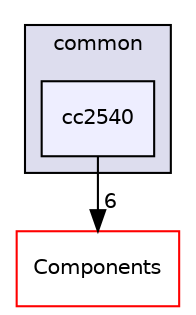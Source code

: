 digraph "C:/Work.git/ble/BLE-CC254x-1.4.0/Projects/ble/common/cc2540" {
  compound=true
  node [ fontsize="10", fontname="Helvetica"];
  edge [ labelfontsize="10", labelfontname="Helvetica"];
  subgraph clusterdir_75d9d4b6f44aa532429bfdb05dd9374d {
    graph [ bgcolor="#ddddee", pencolor="black", label="common" fontname="Helvetica", fontsize="10", URL="dir_75d9d4b6f44aa532429bfdb05dd9374d.html"]
  dir_0e72bd9cdd52f229215a01655497c075 [shape=box, label="cc2540", style="filled", fillcolor="#eeeeff", pencolor="black", URL="dir_0e72bd9cdd52f229215a01655497c075.html"];
  }
  dir_7a2b63247ca617f0e1ef727740be8a23 [shape=box label="Components" fillcolor="white" style="filled" color="red" URL="dir_7a2b63247ca617f0e1ef727740be8a23.html"];
  dir_0e72bd9cdd52f229215a01655497c075->dir_7a2b63247ca617f0e1ef727740be8a23 [headlabel="6", labeldistance=1.5 headhref="dir_000050_000001.html"];
}
